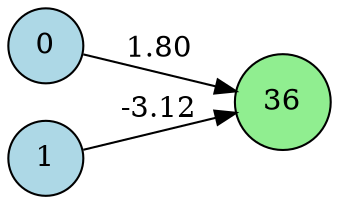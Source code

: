 digraph neat {
  rankdir=LR;
  node [shape=circle];
  node0 [label="0", style=filled, fillcolor=lightblue];
  node1 [label="1", style=filled, fillcolor=lightblue];
  node36 [label="36", style=filled, fillcolor=lightgreen];
  node0 -> node36 [label="1.80"];
  node1 -> node36 [label="-3.12"];
}
